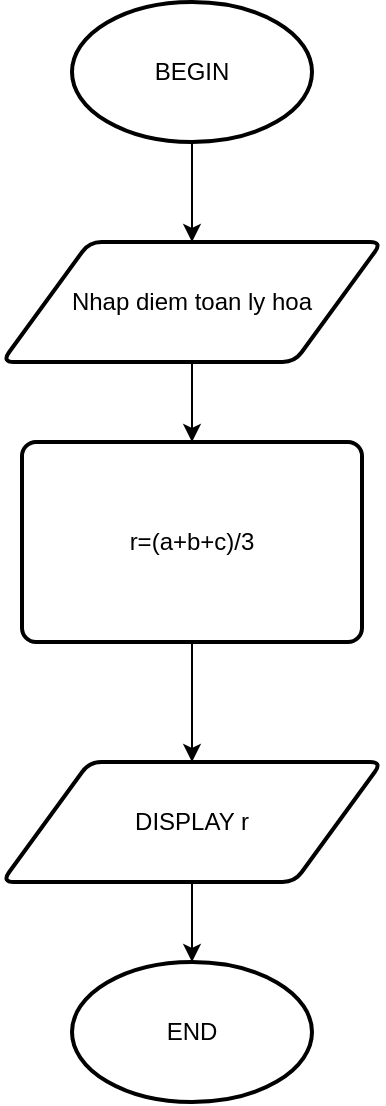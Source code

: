 <mxfile version="20.0.4" type="device"><diagram id="C5RBs43oDa-KdzZeNtuy" name="Page-1"><mxGraphModel dx="868" dy="450" grid="1" gridSize="10" guides="1" tooltips="1" connect="1" arrows="1" fold="1" page="1" pageScale="1" pageWidth="827" pageHeight="1169" math="0" shadow="0"><root><mxCell id="WIyWlLk6GJQsqaUBKTNV-0"/><mxCell id="WIyWlLk6GJQsqaUBKTNV-1" parent="WIyWlLk6GJQsqaUBKTNV-0"/><mxCell id="S_6PEOs3nxQHAX4nLgCc-4" value="" style="edgeStyle=orthogonalEdgeStyle;rounded=0;orthogonalLoop=1;jettySize=auto;html=1;" edge="1" parent="WIyWlLk6GJQsqaUBKTNV-1" source="S_6PEOs3nxQHAX4nLgCc-0" target="S_6PEOs3nxQHAX4nLgCc-3"><mxGeometry relative="1" as="geometry"/></mxCell><mxCell id="S_6PEOs3nxQHAX4nLgCc-0" value="Nhap diem toan ly hoa" style="shape=parallelogram;html=1;strokeWidth=2;perimeter=parallelogramPerimeter;whiteSpace=wrap;rounded=1;arcSize=12;size=0.23;" vertex="1" parent="WIyWlLk6GJQsqaUBKTNV-1"><mxGeometry x="125" y="170" width="190" height="60" as="geometry"/></mxCell><mxCell id="S_6PEOs3nxQHAX4nLgCc-10" value="" style="edgeStyle=orthogonalEdgeStyle;rounded=0;orthogonalLoop=1;jettySize=auto;html=1;" edge="1" parent="WIyWlLk6GJQsqaUBKTNV-1" source="S_6PEOs3nxQHAX4nLgCc-3" target="S_6PEOs3nxQHAX4nLgCc-5"><mxGeometry relative="1" as="geometry"/></mxCell><mxCell id="S_6PEOs3nxQHAX4nLgCc-3" value="r=(a+b+c)/3" style="rounded=1;whiteSpace=wrap;html=1;absoluteArcSize=1;arcSize=14;strokeWidth=2;" vertex="1" parent="WIyWlLk6GJQsqaUBKTNV-1"><mxGeometry x="135" y="270" width="170" height="100" as="geometry"/></mxCell><mxCell id="S_6PEOs3nxQHAX4nLgCc-12" value="" style="edgeStyle=orthogonalEdgeStyle;rounded=0;orthogonalLoop=1;jettySize=auto;html=1;" edge="1" parent="WIyWlLk6GJQsqaUBKTNV-1" source="S_6PEOs3nxQHAX4nLgCc-5" target="S_6PEOs3nxQHAX4nLgCc-11"><mxGeometry relative="1" as="geometry"/></mxCell><mxCell id="S_6PEOs3nxQHAX4nLgCc-5" value="DISPLAY r" style="shape=parallelogram;html=1;strokeWidth=2;perimeter=parallelogramPerimeter;whiteSpace=wrap;rounded=1;arcSize=12;size=0.23;" vertex="1" parent="WIyWlLk6GJQsqaUBKTNV-1"><mxGeometry x="125" y="430" width="190" height="60" as="geometry"/></mxCell><mxCell id="S_6PEOs3nxQHAX4nLgCc-9" value="" style="edgeStyle=orthogonalEdgeStyle;rounded=0;orthogonalLoop=1;jettySize=auto;html=1;" edge="1" parent="WIyWlLk6GJQsqaUBKTNV-1" source="S_6PEOs3nxQHAX4nLgCc-6" target="S_6PEOs3nxQHAX4nLgCc-0"><mxGeometry relative="1" as="geometry"/></mxCell><mxCell id="S_6PEOs3nxQHAX4nLgCc-6" value="BEGIN" style="strokeWidth=2;html=1;shape=mxgraph.flowchart.start_1;whiteSpace=wrap;" vertex="1" parent="WIyWlLk6GJQsqaUBKTNV-1"><mxGeometry x="160" y="50" width="120" height="70" as="geometry"/></mxCell><mxCell id="S_6PEOs3nxQHAX4nLgCc-11" value="END" style="strokeWidth=2;html=1;shape=mxgraph.flowchart.start_1;whiteSpace=wrap;" vertex="1" parent="WIyWlLk6GJQsqaUBKTNV-1"><mxGeometry x="160" y="530" width="120" height="70" as="geometry"/></mxCell></root></mxGraphModel></diagram></mxfile>